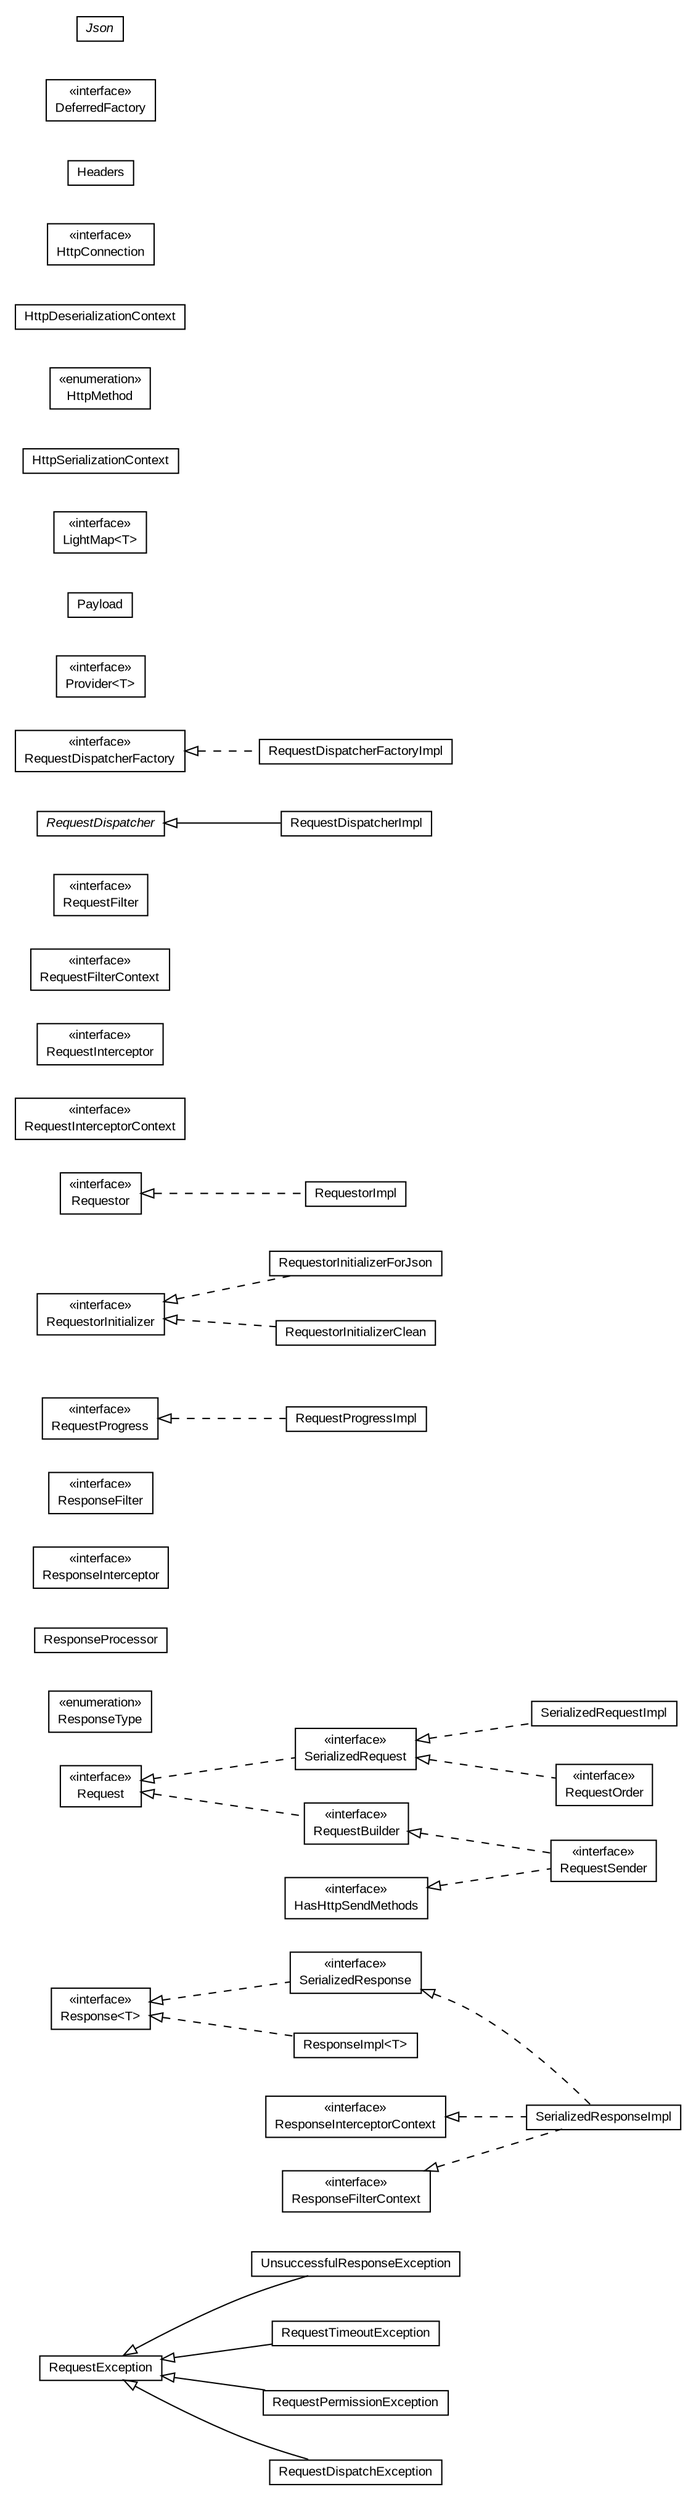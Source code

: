 #!/usr/local/bin/dot
#
# Class diagram 
# Generated by UMLGraph version R5_6-24-gf6e263 (http://www.umlgraph.org/)
#

digraph G {
	edge [fontname="arial",fontsize=10,labelfontname="arial",labelfontsize=10];
	node [fontname="arial",fontsize=10,shape=plaintext];
	nodesep=0.25;
	ranksep=0.5;
	rankdir=LR;
	// io.reinert.requestor.UnsuccessfulResponseException
	c0 [label=<<table title="io.reinert.requestor.UnsuccessfulResponseException" border="0" cellborder="1" cellspacing="0" cellpadding="2" port="p" href="./UnsuccessfulResponseException.html">
		<tr><td><table border="0" cellspacing="0" cellpadding="1">
<tr><td align="center" balign="center"> UnsuccessfulResponseException </td></tr>
		</table></td></tr>
		</table>>, URL="./UnsuccessfulResponseException.html", fontname="arial", fontcolor="black", fontsize=10.0];
	// io.reinert.requestor.SerializedResponseImpl
	c1 [label=<<table title="io.reinert.requestor.SerializedResponseImpl" border="0" cellborder="1" cellspacing="0" cellpadding="2" port="p" href="./SerializedResponseImpl.html">
		<tr><td><table border="0" cellspacing="0" cellpadding="1">
<tr><td align="center" balign="center"> SerializedResponseImpl </td></tr>
		</table></td></tr>
		</table>>, URL="./SerializedResponseImpl.html", fontname="arial", fontcolor="black", fontsize=10.0];
	// io.reinert.requestor.SerializedResponse
	c2 [label=<<table title="io.reinert.requestor.SerializedResponse" border="0" cellborder="1" cellspacing="0" cellpadding="2" port="p" href="./SerializedResponse.html">
		<tr><td><table border="0" cellspacing="0" cellpadding="1">
<tr><td align="center" balign="center"> &#171;interface&#187; </td></tr>
<tr><td align="center" balign="center"> SerializedResponse </td></tr>
		</table></td></tr>
		</table>>, URL="./SerializedResponse.html", fontname="arial", fontcolor="black", fontsize=10.0];
	// io.reinert.requestor.SerializedRequestImpl
	c3 [label=<<table title="io.reinert.requestor.SerializedRequestImpl" border="0" cellborder="1" cellspacing="0" cellpadding="2" port="p" href="./SerializedRequestImpl.html">
		<tr><td><table border="0" cellspacing="0" cellpadding="1">
<tr><td align="center" balign="center"> SerializedRequestImpl </td></tr>
		</table></td></tr>
		</table>>, URL="./SerializedRequestImpl.html", fontname="arial", fontcolor="black", fontsize=10.0];
	// io.reinert.requestor.SerializedRequest
	c4 [label=<<table title="io.reinert.requestor.SerializedRequest" border="0" cellborder="1" cellspacing="0" cellpadding="2" port="p" href="./SerializedRequest.html">
		<tr><td><table border="0" cellspacing="0" cellpadding="1">
<tr><td align="center" balign="center"> &#171;interface&#187; </td></tr>
<tr><td align="center" balign="center"> SerializedRequest </td></tr>
		</table></td></tr>
		</table>>, URL="./SerializedRequest.html", fontname="arial", fontcolor="black", fontsize=10.0];
	// io.reinert.requestor.ResponseType
	c5 [label=<<table title="io.reinert.requestor.ResponseType" border="0" cellborder="1" cellspacing="0" cellpadding="2" port="p" href="./ResponseType.html">
		<tr><td><table border="0" cellspacing="0" cellpadding="1">
<tr><td align="center" balign="center"> &#171;enumeration&#187; </td></tr>
<tr><td align="center" balign="center"> ResponseType </td></tr>
		</table></td></tr>
		</table>>, URL="./ResponseType.html", fontname="arial", fontcolor="black", fontsize=10.0];
	// io.reinert.requestor.ResponseProcessor
	c6 [label=<<table title="io.reinert.requestor.ResponseProcessor" border="0" cellborder="1" cellspacing="0" cellpadding="2" port="p" href="./ResponseProcessor.html">
		<tr><td><table border="0" cellspacing="0" cellpadding="1">
<tr><td align="center" balign="center"> ResponseProcessor </td></tr>
		</table></td></tr>
		</table>>, URL="./ResponseProcessor.html", fontname="arial", fontcolor="black", fontsize=10.0];
	// io.reinert.requestor.ResponseInterceptorContext
	c7 [label=<<table title="io.reinert.requestor.ResponseInterceptorContext" border="0" cellborder="1" cellspacing="0" cellpadding="2" port="p" href="./ResponseInterceptorContext.html">
		<tr><td><table border="0" cellspacing="0" cellpadding="1">
<tr><td align="center" balign="center"> &#171;interface&#187; </td></tr>
<tr><td align="center" balign="center"> ResponseInterceptorContext </td></tr>
		</table></td></tr>
		</table>>, URL="./ResponseInterceptorContext.html", fontname="arial", fontcolor="black", fontsize=10.0];
	// io.reinert.requestor.ResponseInterceptor
	c8 [label=<<table title="io.reinert.requestor.ResponseInterceptor" border="0" cellborder="1" cellspacing="0" cellpadding="2" port="p" href="./ResponseInterceptor.html">
		<tr><td><table border="0" cellspacing="0" cellpadding="1">
<tr><td align="center" balign="center"> &#171;interface&#187; </td></tr>
<tr><td align="center" balign="center"> ResponseInterceptor </td></tr>
		</table></td></tr>
		</table>>, URL="./ResponseInterceptor.html", fontname="arial", fontcolor="black", fontsize=10.0];
	// io.reinert.requestor.ResponseImpl<T>
	c9 [label=<<table title="io.reinert.requestor.ResponseImpl" border="0" cellborder="1" cellspacing="0" cellpadding="2" port="p" href="./ResponseImpl.html">
		<tr><td><table border="0" cellspacing="0" cellpadding="1">
<tr><td align="center" balign="center"> ResponseImpl&lt;T&gt; </td></tr>
		</table></td></tr>
		</table>>, URL="./ResponseImpl.html", fontname="arial", fontcolor="black", fontsize=10.0];
	// io.reinert.requestor.ResponseFilterContext
	c10 [label=<<table title="io.reinert.requestor.ResponseFilterContext" border="0" cellborder="1" cellspacing="0" cellpadding="2" port="p" href="./ResponseFilterContext.html">
		<tr><td><table border="0" cellspacing="0" cellpadding="1">
<tr><td align="center" balign="center"> &#171;interface&#187; </td></tr>
<tr><td align="center" balign="center"> ResponseFilterContext </td></tr>
		</table></td></tr>
		</table>>, URL="./ResponseFilterContext.html", fontname="arial", fontcolor="black", fontsize=10.0];
	// io.reinert.requestor.ResponseFilter
	c11 [label=<<table title="io.reinert.requestor.ResponseFilter" border="0" cellborder="1" cellspacing="0" cellpadding="2" port="p" href="./ResponseFilter.html">
		<tr><td><table border="0" cellspacing="0" cellpadding="1">
<tr><td align="center" balign="center"> &#171;interface&#187; </td></tr>
<tr><td align="center" balign="center"> ResponseFilter </td></tr>
		</table></td></tr>
		</table>>, URL="./ResponseFilter.html", fontname="arial", fontcolor="black", fontsize=10.0];
	// io.reinert.requestor.Response<T>
	c12 [label=<<table title="io.reinert.requestor.Response" border="0" cellborder="1" cellspacing="0" cellpadding="2" port="p" href="./Response.html">
		<tr><td><table border="0" cellspacing="0" cellpadding="1">
<tr><td align="center" balign="center"> &#171;interface&#187; </td></tr>
<tr><td align="center" balign="center"> Response&lt;T&gt; </td></tr>
		</table></td></tr>
		</table>>, URL="./Response.html", fontname="arial", fontcolor="black", fontsize=10.0];
	// io.reinert.requestor.RequestTimeoutException
	c13 [label=<<table title="io.reinert.requestor.RequestTimeoutException" border="0" cellborder="1" cellspacing="0" cellpadding="2" port="p" href="./RequestTimeoutException.html">
		<tr><td><table border="0" cellspacing="0" cellpadding="1">
<tr><td align="center" balign="center"> RequestTimeoutException </td></tr>
		</table></td></tr>
		</table>>, URL="./RequestTimeoutException.html", fontname="arial", fontcolor="black", fontsize=10.0];
	// io.reinert.requestor.RequestSender
	c14 [label=<<table title="io.reinert.requestor.RequestSender" border="0" cellborder="1" cellspacing="0" cellpadding="2" port="p" href="./RequestSender.html">
		<tr><td><table border="0" cellspacing="0" cellpadding="1">
<tr><td align="center" balign="center"> &#171;interface&#187; </td></tr>
<tr><td align="center" balign="center"> RequestSender </td></tr>
		</table></td></tr>
		</table>>, URL="./RequestSender.html", fontname="arial", fontcolor="black", fontsize=10.0];
	// io.reinert.requestor.RequestProgressImpl
	c15 [label=<<table title="io.reinert.requestor.RequestProgressImpl" border="0" cellborder="1" cellspacing="0" cellpadding="2" port="p" href="./RequestProgressImpl.html">
		<tr><td><table border="0" cellspacing="0" cellpadding="1">
<tr><td align="center" balign="center"> RequestProgressImpl </td></tr>
		</table></td></tr>
		</table>>, URL="./RequestProgressImpl.html", fontname="arial", fontcolor="black", fontsize=10.0];
	// io.reinert.requestor.RequestProgress
	c16 [label=<<table title="io.reinert.requestor.RequestProgress" border="0" cellborder="1" cellspacing="0" cellpadding="2" port="p" href="./RequestProgress.html">
		<tr><td><table border="0" cellspacing="0" cellpadding="1">
<tr><td align="center" balign="center"> &#171;interface&#187; </td></tr>
<tr><td align="center" balign="center"> RequestProgress </td></tr>
		</table></td></tr>
		</table>>, URL="./RequestProgress.html", fontname="arial", fontcolor="black", fontsize=10.0];
	// io.reinert.requestor.RequestPermissionException
	c17 [label=<<table title="io.reinert.requestor.RequestPermissionException" border="0" cellborder="1" cellspacing="0" cellpadding="2" port="p" href="./RequestPermissionException.html">
		<tr><td><table border="0" cellspacing="0" cellpadding="1">
<tr><td align="center" balign="center"> RequestPermissionException </td></tr>
		</table></td></tr>
		</table>>, URL="./RequestPermissionException.html", fontname="arial", fontcolor="black", fontsize=10.0];
	// io.reinert.requestor.RequestorInitializerForJson
	c18 [label=<<table title="io.reinert.requestor.RequestorInitializerForJson" border="0" cellborder="1" cellspacing="0" cellpadding="2" port="p" href="./RequestorInitializerForJson.html">
		<tr><td><table border="0" cellspacing="0" cellpadding="1">
<tr><td align="center" balign="center"> RequestorInitializerForJson </td></tr>
		</table></td></tr>
		</table>>, URL="./RequestorInitializerForJson.html", fontname="arial", fontcolor="black", fontsize=10.0];
	// io.reinert.requestor.RequestorInitializerClean
	c19 [label=<<table title="io.reinert.requestor.RequestorInitializerClean" border="0" cellborder="1" cellspacing="0" cellpadding="2" port="p" href="./RequestorInitializerClean.html">
		<tr><td><table border="0" cellspacing="0" cellpadding="1">
<tr><td align="center" balign="center"> RequestorInitializerClean </td></tr>
		</table></td></tr>
		</table>>, URL="./RequestorInitializerClean.html", fontname="arial", fontcolor="black", fontsize=10.0];
	// io.reinert.requestor.RequestorInitializer
	c20 [label=<<table title="io.reinert.requestor.RequestorInitializer" border="0" cellborder="1" cellspacing="0" cellpadding="2" port="p" href="./RequestorInitializer.html">
		<tr><td><table border="0" cellspacing="0" cellpadding="1">
<tr><td align="center" balign="center"> &#171;interface&#187; </td></tr>
<tr><td align="center" balign="center"> RequestorInitializer </td></tr>
		</table></td></tr>
		</table>>, URL="./RequestorInitializer.html", fontname="arial", fontcolor="black", fontsize=10.0];
	// io.reinert.requestor.RequestorImpl
	c21 [label=<<table title="io.reinert.requestor.RequestorImpl" border="0" cellborder="1" cellspacing="0" cellpadding="2" port="p" href="./RequestorImpl.html">
		<tr><td><table border="0" cellspacing="0" cellpadding="1">
<tr><td align="center" balign="center"> RequestorImpl </td></tr>
		</table></td></tr>
		</table>>, URL="./RequestorImpl.html", fontname="arial", fontcolor="black", fontsize=10.0];
	// io.reinert.requestor.RequestOrder
	c22 [label=<<table title="io.reinert.requestor.RequestOrder" border="0" cellborder="1" cellspacing="0" cellpadding="2" port="p" href="./RequestOrder.html">
		<tr><td><table border="0" cellspacing="0" cellpadding="1">
<tr><td align="center" balign="center"> &#171;interface&#187; </td></tr>
<tr><td align="center" balign="center"> RequestOrder </td></tr>
		</table></td></tr>
		</table>>, URL="./RequestOrder.html", fontname="arial", fontcolor="black", fontsize=10.0];
	// io.reinert.requestor.Requestor
	c23 [label=<<table title="io.reinert.requestor.Requestor" border="0" cellborder="1" cellspacing="0" cellpadding="2" port="p" href="./Requestor.html">
		<tr><td><table border="0" cellspacing="0" cellpadding="1">
<tr><td align="center" balign="center"> &#171;interface&#187; </td></tr>
<tr><td align="center" balign="center"> Requestor </td></tr>
		</table></td></tr>
		</table>>, URL="./Requestor.html", fontname="arial", fontcolor="black", fontsize=10.0];
	// io.reinert.requestor.RequestInterceptorContext
	c24 [label=<<table title="io.reinert.requestor.RequestInterceptorContext" border="0" cellborder="1" cellspacing="0" cellpadding="2" port="p" href="./RequestInterceptorContext.html">
		<tr><td><table border="0" cellspacing="0" cellpadding="1">
<tr><td align="center" balign="center"> &#171;interface&#187; </td></tr>
<tr><td align="center" balign="center"> RequestInterceptorContext </td></tr>
		</table></td></tr>
		</table>>, URL="./RequestInterceptorContext.html", fontname="arial", fontcolor="black", fontsize=10.0];
	// io.reinert.requestor.RequestInterceptor
	c25 [label=<<table title="io.reinert.requestor.RequestInterceptor" border="0" cellborder="1" cellspacing="0" cellpadding="2" port="p" href="./RequestInterceptor.html">
		<tr><td><table border="0" cellspacing="0" cellpadding="1">
<tr><td align="center" balign="center"> &#171;interface&#187; </td></tr>
<tr><td align="center" balign="center"> RequestInterceptor </td></tr>
		</table></td></tr>
		</table>>, URL="./RequestInterceptor.html", fontname="arial", fontcolor="black", fontsize=10.0];
	// io.reinert.requestor.RequestFilterContext
	c26 [label=<<table title="io.reinert.requestor.RequestFilterContext" border="0" cellborder="1" cellspacing="0" cellpadding="2" port="p" href="./RequestFilterContext.html">
		<tr><td><table border="0" cellspacing="0" cellpadding="1">
<tr><td align="center" balign="center"> &#171;interface&#187; </td></tr>
<tr><td align="center" balign="center"> RequestFilterContext </td></tr>
		</table></td></tr>
		</table>>, URL="./RequestFilterContext.html", fontname="arial", fontcolor="black", fontsize=10.0];
	// io.reinert.requestor.RequestFilter
	c27 [label=<<table title="io.reinert.requestor.RequestFilter" border="0" cellborder="1" cellspacing="0" cellpadding="2" port="p" href="./RequestFilter.html">
		<tr><td><table border="0" cellspacing="0" cellpadding="1">
<tr><td align="center" balign="center"> &#171;interface&#187; </td></tr>
<tr><td align="center" balign="center"> RequestFilter </td></tr>
		</table></td></tr>
		</table>>, URL="./RequestFilter.html", fontname="arial", fontcolor="black", fontsize=10.0];
	// io.reinert.requestor.RequestException
	c28 [label=<<table title="io.reinert.requestor.RequestException" border="0" cellborder="1" cellspacing="0" cellpadding="2" port="p" href="./RequestException.html">
		<tr><td><table border="0" cellspacing="0" cellpadding="1">
<tr><td align="center" balign="center"> RequestException </td></tr>
		</table></td></tr>
		</table>>, URL="./RequestException.html", fontname="arial", fontcolor="black", fontsize=10.0];
	// io.reinert.requestor.RequestDispatchException
	c29 [label=<<table title="io.reinert.requestor.RequestDispatchException" border="0" cellborder="1" cellspacing="0" cellpadding="2" port="p" href="./RequestDispatchException.html">
		<tr><td><table border="0" cellspacing="0" cellpadding="1">
<tr><td align="center" balign="center"> RequestDispatchException </td></tr>
		</table></td></tr>
		</table>>, URL="./RequestDispatchException.html", fontname="arial", fontcolor="black", fontsize=10.0];
	// io.reinert.requestor.RequestDispatcherImpl
	c30 [label=<<table title="io.reinert.requestor.RequestDispatcherImpl" border="0" cellborder="1" cellspacing="0" cellpadding="2" port="p" href="./RequestDispatcherImpl.html">
		<tr><td><table border="0" cellspacing="0" cellpadding="1">
<tr><td align="center" balign="center"> RequestDispatcherImpl </td></tr>
		</table></td></tr>
		</table>>, URL="./RequestDispatcherImpl.html", fontname="arial", fontcolor="black", fontsize=10.0];
	// io.reinert.requestor.RequestDispatcherFactoryImpl
	c31 [label=<<table title="io.reinert.requestor.RequestDispatcherFactoryImpl" border="0" cellborder="1" cellspacing="0" cellpadding="2" port="p" href="./RequestDispatcherFactoryImpl.html">
		<tr><td><table border="0" cellspacing="0" cellpadding="1">
<tr><td align="center" balign="center"> RequestDispatcherFactoryImpl </td></tr>
		</table></td></tr>
		</table>>, URL="./RequestDispatcherFactoryImpl.html", fontname="arial", fontcolor="black", fontsize=10.0];
	// io.reinert.requestor.RequestDispatcherFactory
	c32 [label=<<table title="io.reinert.requestor.RequestDispatcherFactory" border="0" cellborder="1" cellspacing="0" cellpadding="2" port="p" href="./RequestDispatcherFactory.html">
		<tr><td><table border="0" cellspacing="0" cellpadding="1">
<tr><td align="center" balign="center"> &#171;interface&#187; </td></tr>
<tr><td align="center" balign="center"> RequestDispatcherFactory </td></tr>
		</table></td></tr>
		</table>>, URL="./RequestDispatcherFactory.html", fontname="arial", fontcolor="black", fontsize=10.0];
	// io.reinert.requestor.RequestDispatcher
	c33 [label=<<table title="io.reinert.requestor.RequestDispatcher" border="0" cellborder="1" cellspacing="0" cellpadding="2" port="p" href="./RequestDispatcher.html">
		<tr><td><table border="0" cellspacing="0" cellpadding="1">
<tr><td align="center" balign="center"><font face="arial italic"> RequestDispatcher </font></td></tr>
		</table></td></tr>
		</table>>, URL="./RequestDispatcher.html", fontname="arial", fontcolor="black", fontsize=10.0];
	// io.reinert.requestor.RequestBuilder
	c34 [label=<<table title="io.reinert.requestor.RequestBuilder" border="0" cellborder="1" cellspacing="0" cellpadding="2" port="p" href="./RequestBuilder.html">
		<tr><td><table border="0" cellspacing="0" cellpadding="1">
<tr><td align="center" balign="center"> &#171;interface&#187; </td></tr>
<tr><td align="center" balign="center"> RequestBuilder </td></tr>
		</table></td></tr>
		</table>>, URL="./RequestBuilder.html", fontname="arial", fontcolor="black", fontsize=10.0];
	// io.reinert.requestor.Request
	c35 [label=<<table title="io.reinert.requestor.Request" border="0" cellborder="1" cellspacing="0" cellpadding="2" port="p" href="./Request.html">
		<tr><td><table border="0" cellspacing="0" cellpadding="1">
<tr><td align="center" balign="center"> &#171;interface&#187; </td></tr>
<tr><td align="center" balign="center"> Request </td></tr>
		</table></td></tr>
		</table>>, URL="./Request.html", fontname="arial", fontcolor="black", fontsize=10.0];
	// io.reinert.requestor.Provider<T>
	c36 [label=<<table title="io.reinert.requestor.Provider" border="0" cellborder="1" cellspacing="0" cellpadding="2" port="p" href="./Provider.html">
		<tr><td><table border="0" cellspacing="0" cellpadding="1">
<tr><td align="center" balign="center"> &#171;interface&#187; </td></tr>
<tr><td align="center" balign="center"> Provider&lt;T&gt; </td></tr>
		</table></td></tr>
		</table>>, URL="./Provider.html", fontname="arial", fontcolor="black", fontsize=10.0];
	// io.reinert.requestor.Payload
	c37 [label=<<table title="io.reinert.requestor.Payload" border="0" cellborder="1" cellspacing="0" cellpadding="2" port="p" href="./Payload.html">
		<tr><td><table border="0" cellspacing="0" cellpadding="1">
<tr><td align="center" balign="center"> Payload </td></tr>
		</table></td></tr>
		</table>>, URL="./Payload.html", fontname="arial", fontcolor="black", fontsize=10.0];
	// io.reinert.requestor.LightMap<T>
	c38 [label=<<table title="io.reinert.requestor.LightMap" border="0" cellborder="1" cellspacing="0" cellpadding="2" port="p" href="./LightMap.html">
		<tr><td><table border="0" cellspacing="0" cellpadding="1">
<tr><td align="center" balign="center"> &#171;interface&#187; </td></tr>
<tr><td align="center" balign="center"> LightMap&lt;T&gt; </td></tr>
		</table></td></tr>
		</table>>, URL="./LightMap.html", fontname="arial", fontcolor="black", fontsize=10.0];
	// io.reinert.requestor.HttpSerializationContext
	c39 [label=<<table title="io.reinert.requestor.HttpSerializationContext" border="0" cellborder="1" cellspacing="0" cellpadding="2" port="p" href="./HttpSerializationContext.html">
		<tr><td><table border="0" cellspacing="0" cellpadding="1">
<tr><td align="center" balign="center"> HttpSerializationContext </td></tr>
		</table></td></tr>
		</table>>, URL="./HttpSerializationContext.html", fontname="arial", fontcolor="black", fontsize=10.0];
	// io.reinert.requestor.HttpMethod
	c40 [label=<<table title="io.reinert.requestor.HttpMethod" border="0" cellborder="1" cellspacing="0" cellpadding="2" port="p" href="./HttpMethod.html">
		<tr><td><table border="0" cellspacing="0" cellpadding="1">
<tr><td align="center" balign="center"> &#171;enumeration&#187; </td></tr>
<tr><td align="center" balign="center"> HttpMethod </td></tr>
		</table></td></tr>
		</table>>, URL="./HttpMethod.html", fontname="arial", fontcolor="black", fontsize=10.0];
	// io.reinert.requestor.HttpDeserializationContext
	c41 [label=<<table title="io.reinert.requestor.HttpDeserializationContext" border="0" cellborder="1" cellspacing="0" cellpadding="2" port="p" href="./HttpDeserializationContext.html">
		<tr><td><table border="0" cellspacing="0" cellpadding="1">
<tr><td align="center" balign="center"> HttpDeserializationContext </td></tr>
		</table></td></tr>
		</table>>, URL="./HttpDeserializationContext.html", fontname="arial", fontcolor="black", fontsize=10.0];
	// io.reinert.requestor.HttpConnection
	c42 [label=<<table title="io.reinert.requestor.HttpConnection" border="0" cellborder="1" cellspacing="0" cellpadding="2" port="p" href="./HttpConnection.html">
		<tr><td><table border="0" cellspacing="0" cellpadding="1">
<tr><td align="center" balign="center"> &#171;interface&#187; </td></tr>
<tr><td align="center" balign="center"> HttpConnection </td></tr>
		</table></td></tr>
		</table>>, URL="./HttpConnection.html", fontname="arial", fontcolor="black", fontsize=10.0];
	// io.reinert.requestor.Headers
	c43 [label=<<table title="io.reinert.requestor.Headers" border="0" cellborder="1" cellspacing="0" cellpadding="2" port="p" href="./Headers.html">
		<tr><td><table border="0" cellspacing="0" cellpadding="1">
<tr><td align="center" balign="center"> Headers </td></tr>
		</table></td></tr>
		</table>>, URL="./Headers.html", fontname="arial", fontcolor="black", fontsize=10.0];
	// io.reinert.requestor.HasHttpSendMethods
	c44 [label=<<table title="io.reinert.requestor.HasHttpSendMethods" border="0" cellborder="1" cellspacing="0" cellpadding="2" port="p" href="./HasHttpSendMethods.html">
		<tr><td><table border="0" cellspacing="0" cellpadding="1">
<tr><td align="center" balign="center"> &#171;interface&#187; </td></tr>
<tr><td align="center" balign="center"> HasHttpSendMethods </td></tr>
		</table></td></tr>
		</table>>, URL="./HasHttpSendMethods.html", fontname="arial", fontcolor="black", fontsize=10.0];
	// io.reinert.requestor.DeferredFactory
	c45 [label=<<table title="io.reinert.requestor.DeferredFactory" border="0" cellborder="1" cellspacing="0" cellpadding="2" port="p" href="./DeferredFactory.html">
		<tr><td><table border="0" cellspacing="0" cellpadding="1">
<tr><td align="center" balign="center"> &#171;interface&#187; </td></tr>
<tr><td align="center" balign="center"> DeferredFactory </td></tr>
		</table></td></tr>
		</table>>, URL="./DeferredFactory.html", fontname="arial", fontcolor="black", fontsize=10.0];
	// io.reinert.requestor.Json
	c46 [label=<<table title="io.reinert.requestor.Json" border="0" cellborder="1" cellspacing="0" cellpadding="2" port="p" href="./Json.html">
		<tr><td><table border="0" cellspacing="0" cellpadding="1">
<tr><td align="center" balign="center"><font face="arial italic"> Json </font></td></tr>
		</table></td></tr>
		</table>>, URL="./Json.html", fontname="arial", fontcolor="black", fontsize=10.0];
	//io.reinert.requestor.UnsuccessfulResponseException extends io.reinert.requestor.RequestException
	c28:p -> c0:p [dir=back,arrowtail=empty];
	//io.reinert.requestor.SerializedResponseImpl implements io.reinert.requestor.SerializedResponse
	c2:p -> c1:p [dir=back,arrowtail=empty,style=dashed];
	//io.reinert.requestor.SerializedResponseImpl implements io.reinert.requestor.ResponseFilterContext
	c10:p -> c1:p [dir=back,arrowtail=empty,style=dashed];
	//io.reinert.requestor.SerializedResponseImpl implements io.reinert.requestor.ResponseInterceptorContext
	c7:p -> c1:p [dir=back,arrowtail=empty,style=dashed];
	//io.reinert.requestor.SerializedResponse implements io.reinert.requestor.Response<T>
	c12:p -> c2:p [dir=back,arrowtail=empty,style=dashed];
	//io.reinert.requestor.SerializedRequestImpl implements io.reinert.requestor.SerializedRequest
	c4:p -> c3:p [dir=back,arrowtail=empty,style=dashed];
	//io.reinert.requestor.SerializedRequest implements io.reinert.requestor.Request
	c35:p -> c4:p [dir=back,arrowtail=empty,style=dashed];
	//io.reinert.requestor.ResponseImpl<T> implements io.reinert.requestor.Response<T>
	c12:p -> c9:p [dir=back,arrowtail=empty,style=dashed];
	//io.reinert.requestor.RequestTimeoutException extends io.reinert.requestor.RequestException
	c28:p -> c13:p [dir=back,arrowtail=empty];
	//io.reinert.requestor.RequestSender implements io.reinert.requestor.RequestBuilder
	c34:p -> c14:p [dir=back,arrowtail=empty,style=dashed];
	//io.reinert.requestor.RequestSender implements io.reinert.requestor.HasHttpSendMethods
	c44:p -> c14:p [dir=back,arrowtail=empty,style=dashed];
	//io.reinert.requestor.RequestProgressImpl implements io.reinert.requestor.RequestProgress
	c16:p -> c15:p [dir=back,arrowtail=empty,style=dashed];
	//io.reinert.requestor.RequestPermissionException extends io.reinert.requestor.RequestException
	c28:p -> c17:p [dir=back,arrowtail=empty];
	//io.reinert.requestor.RequestorInitializerForJson implements io.reinert.requestor.RequestorInitializer
	c20:p -> c18:p [dir=back,arrowtail=empty,style=dashed];
	//io.reinert.requestor.RequestorInitializerClean implements io.reinert.requestor.RequestorInitializer
	c20:p -> c19:p [dir=back,arrowtail=empty,style=dashed];
	//io.reinert.requestor.RequestorImpl implements io.reinert.requestor.Requestor
	c23:p -> c21:p [dir=back,arrowtail=empty,style=dashed];
	//io.reinert.requestor.RequestOrder implements io.reinert.requestor.SerializedRequest
	c4:p -> c22:p [dir=back,arrowtail=empty,style=dashed];
	//io.reinert.requestor.RequestDispatchException extends io.reinert.requestor.RequestException
	c28:p -> c29:p [dir=back,arrowtail=empty];
	//io.reinert.requestor.RequestDispatcherImpl extends io.reinert.requestor.RequestDispatcher
	c33:p -> c30:p [dir=back,arrowtail=empty];
	//io.reinert.requestor.RequestDispatcherFactoryImpl implements io.reinert.requestor.RequestDispatcherFactory
	c32:p -> c31:p [dir=back,arrowtail=empty,style=dashed];
	//io.reinert.requestor.RequestBuilder implements io.reinert.requestor.Request
	c35:p -> c34:p [dir=back,arrowtail=empty,style=dashed];
}

